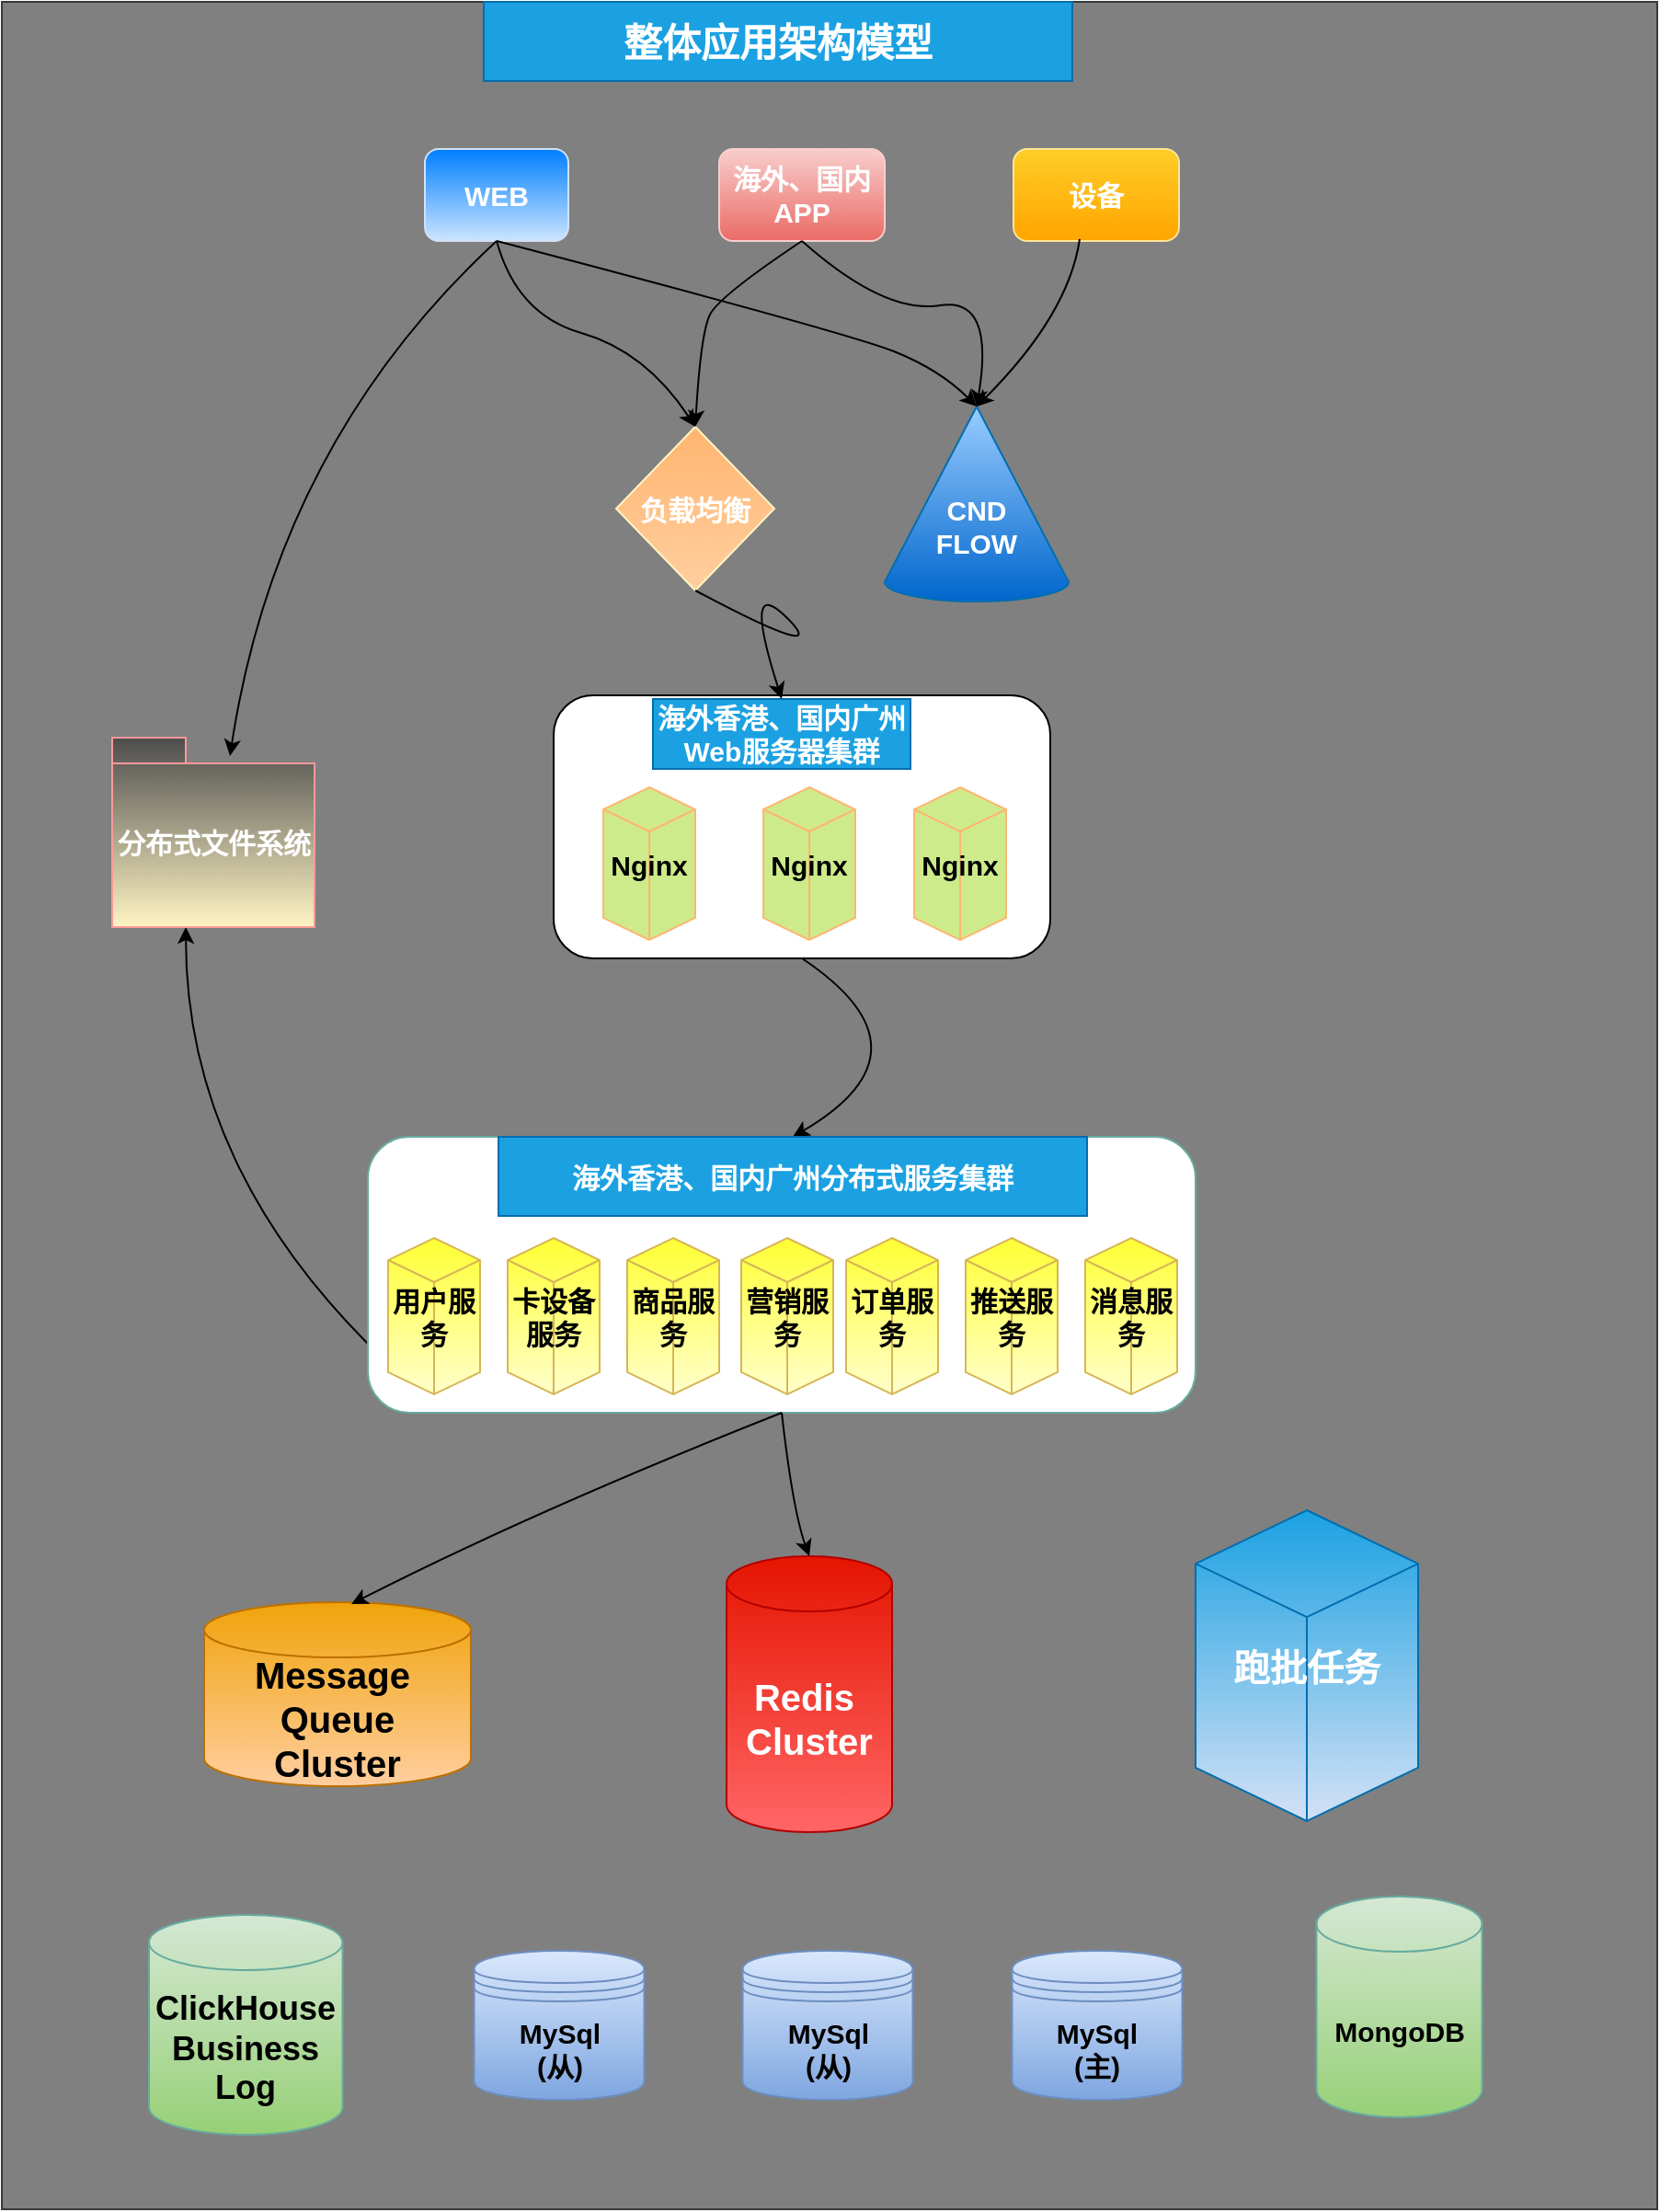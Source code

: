 <mxfile version="20.8.23" type="github">
  <diagram name="第 1 页" id="4W9wxMfJ0nzZJp1bOFUA">
    <mxGraphModel dx="1434" dy="1924" grid="1" gridSize="10" guides="1" tooltips="1" connect="1" arrows="1" fold="1" page="1" pageScale="1" pageWidth="827" pageHeight="1169" math="0" shadow="0">
      <root>
        <mxCell id="0" />
        <mxCell id="1" parent="0" />
        <mxCell id="ijTSNQqwyhnL8fiNV9Yl-1" value="" style="rounded=0;whiteSpace=wrap;html=1;fillColor=#808080;strokeColor=#36393d;" vertex="1" parent="1">
          <mxGeometry x="80" y="-80" width="900" height="1200" as="geometry" />
        </mxCell>
        <mxCell id="ijTSNQqwyhnL8fiNV9Yl-2" value="海外、国内APP" style="rounded=1;whiteSpace=wrap;html=1;fillColor=#f8cecc;gradientColor=#ea6b66;strokeColor=#F8CECC;fontStyle=1;fontSize=15;fontColor=#FFFFFF;" vertex="1" parent="1">
          <mxGeometry x="470" width="90" height="50" as="geometry" />
        </mxCell>
        <mxCell id="ijTSNQqwyhnL8fiNV9Yl-3" value="WEB" style="rounded=1;whiteSpace=wrap;html=1;fillColor=#007FFF;gradientColor=#CCE5FF;strokeColor=#D4E1F5;fontStyle=1;fontSize=15;fontColor=#FFFFFF;" vertex="1" parent="1">
          <mxGeometry x="310" width="78" height="50" as="geometry" />
        </mxCell>
        <mxCell id="ijTSNQqwyhnL8fiNV9Yl-8" value="&lt;font size=&quot;1&quot; color=&quot;#ffffff&quot;&gt;&lt;b style=&quot;font-size: 15px;&quot;&gt;负载均衡&lt;/b&gt;&lt;/font&gt;" style="rhombus;whiteSpace=wrap;html=1;fillColor=#FFB570;gradientColor=#FFCE9F;strokeColor=#FFF4C3;" vertex="1" parent="1">
          <mxGeometry x="414" y="151" width="86" height="89" as="geometry" />
        </mxCell>
        <mxCell id="ijTSNQqwyhnL8fiNV9Yl-14" value="" style="rounded=1;whiteSpace=wrap;html=1;fontColor=#FFFFFF;fillColor=#FFFFFF;" vertex="1" parent="1">
          <mxGeometry x="380" y="297" width="270" height="143" as="geometry" />
        </mxCell>
        <mxCell id="ijTSNQqwyhnL8fiNV9Yl-16" value="&lt;font style=&quot;font-size: 15px;&quot;&gt;海外香港、国内广州Web服务器集群&lt;/font&gt;" style="text;html=1;strokeColor=#006EAF;fillColor=#1ba1e2;align=center;verticalAlign=middle;whiteSpace=wrap;rounded=0;fontColor=#ffffff;fontStyle=1" vertex="1" parent="1">
          <mxGeometry x="434" y="299" width="140" height="38" as="geometry" />
        </mxCell>
        <mxCell id="ijTSNQqwyhnL8fiNV9Yl-18" value="Nginx" style="html=1;whiteSpace=wrap;shape=isoCube2;backgroundOutline=1;isoAngle=15;fontSize=15;fillColor=#cdeb8b;strokeColor=#FFB570;fontStyle=1" vertex="1" parent="1">
          <mxGeometry x="407" y="347" width="50" height="83" as="geometry" />
        </mxCell>
        <mxCell id="ijTSNQqwyhnL8fiNV9Yl-19" value="Nginx" style="html=1;whiteSpace=wrap;shape=isoCube2;backgroundOutline=1;isoAngle=15;fontSize=15;fillColor=#cdeb8b;strokeColor=#FFB570;fontStyle=1" vertex="1" parent="1">
          <mxGeometry x="576" y="347" width="50" height="83" as="geometry" />
        </mxCell>
        <mxCell id="ijTSNQqwyhnL8fiNV9Yl-25" value="" style="curved=1;endArrow=classic;html=1;rounded=0;fontSize=15;fontColor=#000000;entryX=0.5;entryY=0;entryDx=0;entryDy=0;exitX=0.5;exitY=1;exitDx=0;exitDy=0;" edge="1" parent="1" source="ijTSNQqwyhnL8fiNV9Yl-14" target="ijTSNQqwyhnL8fiNV9Yl-36">
          <mxGeometry width="50" height="50" relative="1" as="geometry">
            <mxPoint x="523" y="430" as="sourcePoint" />
            <mxPoint x="632" y="437" as="targetPoint" />
            <Array as="points">
              <mxPoint x="590" y="490" />
            </Array>
          </mxGeometry>
        </mxCell>
        <mxCell id="ijTSNQqwyhnL8fiNV9Yl-33" value="" style="curved=1;endArrow=classic;html=1;rounded=0;fontSize=15;fontColor=#000000;entryX=0.364;entryY=1;entryDx=0;entryDy=0;entryPerimeter=0;exitX=0;exitY=0.75;exitDx=0;exitDy=0;" edge="1" parent="1" source="ijTSNQqwyhnL8fiNV9Yl-35" target="ijTSNQqwyhnL8fiNV9Yl-72">
          <mxGeometry width="50" height="50" relative="1" as="geometry">
            <mxPoint x="818" y="510" as="sourcePoint" />
            <mxPoint x="150" y="450" as="targetPoint" />
            <Array as="points">
              <mxPoint x="180" y="550" />
            </Array>
          </mxGeometry>
        </mxCell>
        <mxCell id="ijTSNQqwyhnL8fiNV9Yl-35" value="" style="rounded=1;whiteSpace=wrap;html=1;strokeColor=#67AB9F;fontSize=15;fontColor=#000000;fillColor=#FFFFFF;" vertex="1" parent="1">
          <mxGeometry x="279" y="537" width="450" height="150" as="geometry" />
        </mxCell>
        <mxCell id="ijTSNQqwyhnL8fiNV9Yl-36" value="海外香港、国内广州分布式服务集群" style="text;html=1;strokeColor=#006EAF;fillColor=#1ba1e2;align=center;verticalAlign=middle;whiteSpace=wrap;rounded=0;fontSize=15;fontColor=#ffffff;fontStyle=1" vertex="1" parent="1">
          <mxGeometry x="350" y="537" width="320" height="43" as="geometry" />
        </mxCell>
        <mxCell id="ijTSNQqwyhnL8fiNV9Yl-37" value="用户服务" style="html=1;whiteSpace=wrap;shape=isoCube2;backgroundOutline=1;isoAngle=15;fontSize=15;fillColor=#FFFF33;strokeColor=#d6b656;fontStyle=1;gradientColor=#FFFFCC;" vertex="1" parent="1">
          <mxGeometry x="290" y="592" width="50" height="85" as="geometry" />
        </mxCell>
        <mxCell id="ijTSNQqwyhnL8fiNV9Yl-38" value="卡设备服务" style="html=1;whiteSpace=wrap;shape=isoCube2;backgroundOutline=1;isoAngle=15;fontSize=15;fillColor=#FFFF33;strokeColor=#d6b656;fontStyle=1;gradientColor=#FFFFCC;" vertex="1" parent="1">
          <mxGeometry x="355" y="592" width="50" height="85" as="geometry" />
        </mxCell>
        <mxCell id="ijTSNQqwyhnL8fiNV9Yl-39" value="商品服务" style="html=1;whiteSpace=wrap;shape=isoCube2;backgroundOutline=1;isoAngle=15;fontSize=15;fillColor=#FFFF33;strokeColor=#d6b656;fontStyle=1;gradientColor=#FFFFCC;" vertex="1" parent="1">
          <mxGeometry x="420" y="592" width="50" height="85" as="geometry" />
        </mxCell>
        <mxCell id="ijTSNQqwyhnL8fiNV9Yl-40" value="营销服务" style="html=1;whiteSpace=wrap;shape=isoCube2;backgroundOutline=1;isoAngle=15;fontSize=15;fillColor=#FFFF33;strokeColor=#d6b656;fontStyle=1;gradientColor=#FFFFCC;" vertex="1" parent="1">
          <mxGeometry x="482" y="592" width="50" height="85" as="geometry" />
        </mxCell>
        <mxCell id="ijTSNQqwyhnL8fiNV9Yl-41" value="订单服务" style="html=1;whiteSpace=wrap;shape=isoCube2;backgroundOutline=1;isoAngle=15;fontSize=15;fillColor=#FFFF33;strokeColor=#d6b656;fontStyle=1;gradientColor=#FFFFCC;" vertex="1" parent="1">
          <mxGeometry x="539" y="592" width="50" height="85" as="geometry" />
        </mxCell>
        <mxCell id="ijTSNQqwyhnL8fiNV9Yl-42" value="推送服务" style="html=1;whiteSpace=wrap;shape=isoCube2;backgroundOutline=1;isoAngle=15;fontSize=15;fillColor=#FFFF33;strokeColor=#d6b656;fontStyle=1;gradientColor=#FFFFCC;" vertex="1" parent="1">
          <mxGeometry x="604" y="592" width="50" height="85" as="geometry" />
        </mxCell>
        <mxCell id="ijTSNQqwyhnL8fiNV9Yl-43" value="消息服务" style="html=1;whiteSpace=wrap;shape=isoCube2;backgroundOutline=1;isoAngle=15;fontSize=15;fillColor=#FFFF33;strokeColor=#d6b656;fontStyle=1;gradientColor=#FFFFCC;" vertex="1" parent="1">
          <mxGeometry x="669" y="592" width="50" height="85" as="geometry" />
        </mxCell>
        <mxCell id="ijTSNQqwyhnL8fiNV9Yl-47" value="MySql&lt;br&gt;(从)" style="shape=datastore;whiteSpace=wrap;html=1;strokeColor=#6c8ebf;fontSize=15;fillColor=#dae8fc;gradientColor=#7ea6e0;fontStyle=1" vertex="1" parent="1">
          <mxGeometry x="336.75" y="979.5" width="92.5" height="81" as="geometry" />
        </mxCell>
        <mxCell id="ijTSNQqwyhnL8fiNV9Yl-49" value="MongoDB" style="shape=cylinder3;whiteSpace=wrap;html=1;boundedLbl=1;backgroundOutline=1;size=15;fontSize=15;fillColor=#d5e8d4;strokeColor=#67AB9F;gradientColor=#97d077;fontStyle=1" vertex="1" parent="1">
          <mxGeometry x="794.75" y="950" width="90" height="120" as="geometry" />
        </mxCell>
        <mxCell id="ijTSNQqwyhnL8fiNV9Yl-50" value="&lt;font style=&quot;font-size: 20px;&quot;&gt;跑批任务&lt;/font&gt;" style="html=1;whiteSpace=wrap;shape=isoCube2;backgroundOutline=1;isoAngle=15;fontSize=15;fillColor=#1ba1e2;strokeColor=#006EAF;fontStyle=1;fontColor=#ffffff;gradientColor=#D4E1F5;" vertex="1" parent="1">
          <mxGeometry x="729" y="740" width="121" height="169" as="geometry" />
        </mxCell>
        <mxCell id="ijTSNQqwyhnL8fiNV9Yl-53" value="&lt;font style=&quot;font-size: 18px;&quot;&gt;ClickHouse&lt;br&gt;Business Log&lt;/font&gt;" style="shape=cylinder3;whiteSpace=wrap;html=1;boundedLbl=1;backgroundOutline=1;size=15;fontSize=15;fillColor=#d5e8d4;strokeColor=#67AB9F;gradientColor=#97d077;fontStyle=1" vertex="1" parent="1">
          <mxGeometry x="160" y="960" width="105.25" height="119.5" as="geometry" />
        </mxCell>
        <mxCell id="ijTSNQqwyhnL8fiNV9Yl-55" value="&lt;font style=&quot;font-size: 15px;&quot;&gt;&lt;span style=&quot;font-size: 15px;&quot;&gt;设备&lt;/span&gt;&lt;/font&gt;" style="rounded=1;whiteSpace=wrap;html=1;fillColor=#ffcd28;gradientColor=#ffa500;strokeColor=#FFE599;fontStyle=1;fontSize=15;fontColor=#FFFFFF;" vertex="1" parent="1">
          <mxGeometry x="630" width="90" height="50" as="geometry" />
        </mxCell>
        <mxCell id="ijTSNQqwyhnL8fiNV9Yl-57" value="MySql&lt;br style=&quot;border-color: var(--border-color);&quot;&gt;(从)" style="shape=datastore;whiteSpace=wrap;html=1;strokeColor=#6c8ebf;fontSize=15;fillColor=#dae8fc;gradientColor=#7ea6e0;fontStyle=1" vertex="1" parent="1">
          <mxGeometry x="482.75" y="979.5" width="92.5" height="81" as="geometry" />
        </mxCell>
        <mxCell id="ijTSNQqwyhnL8fiNV9Yl-58" value="MySql&lt;br style=&quot;border-color: var(--border-color);&quot;&gt;(主)" style="shape=datastore;whiteSpace=wrap;html=1;strokeColor=#6c8ebf;fontSize=15;fillColor=#dae8fc;gradientColor=#7ea6e0;fontStyle=1" vertex="1" parent="1">
          <mxGeometry x="629.25" y="979.5" width="92.5" height="81" as="geometry" />
        </mxCell>
        <mxCell id="ijTSNQqwyhnL8fiNV9Yl-60" value="Nginx" style="html=1;whiteSpace=wrap;shape=isoCube2;backgroundOutline=1;isoAngle=15;fontSize=15;fillColor=#cdeb8b;strokeColor=#FFB570;fontStyle=1" vertex="1" parent="1">
          <mxGeometry x="494" y="347" width="50" height="83" as="geometry" />
        </mxCell>
        <mxCell id="ijTSNQqwyhnL8fiNV9Yl-61" value="&lt;font style=&quot;font-size: 21px;&quot;&gt;整体应用&lt;font style=&quot;font-size: 21px;&quot;&gt;架构&lt;/font&gt;模型&lt;/font&gt;" style="text;html=1;strokeColor=#006EAF;fillColor=#1ba1e2;align=center;verticalAlign=middle;whiteSpace=wrap;rounded=0;fontSize=15;fontColor=#ffffff;fontStyle=1" vertex="1" parent="1">
          <mxGeometry x="342" y="-80" width="320" height="43" as="geometry" />
        </mxCell>
        <mxCell id="ijTSNQqwyhnL8fiNV9Yl-63" value="" style="curved=1;endArrow=classic;html=1;rounded=0;fontSize=21;fontColor=#000000;entryX=0.582;entryY=0.097;entryDx=0;entryDy=0;entryPerimeter=0;exitX=0.5;exitY=1;exitDx=0;exitDy=0;" edge="1" parent="1" source="ijTSNQqwyhnL8fiNV9Yl-3" target="ijTSNQqwyhnL8fiNV9Yl-72">
          <mxGeometry width="50" height="50" relative="1" as="geometry">
            <mxPoint x="200" y="200" as="sourcePoint" />
            <mxPoint x="166.7" y="327" as="targetPoint" />
            <Array as="points">
              <mxPoint x="230" y="160" />
            </Array>
          </mxGeometry>
        </mxCell>
        <mxCell id="ijTSNQqwyhnL8fiNV9Yl-66" value="Message&amp;nbsp;&lt;br style=&quot;font-size: 20px;&quot;&gt;Queue&lt;br style=&quot;font-size: 20px;&quot;&gt;Cluster" style="shape=cylinder3;whiteSpace=wrap;html=1;boundedLbl=1;backgroundOutline=1;size=15;fontSize=20;fillColor=#f0a30a;strokeColor=#BD7000;fontStyle=1;fontColor=#000000;gradientColor=#FFCE9F;" vertex="1" parent="1">
          <mxGeometry x="190" y="790" width="145" height="100" as="geometry" />
        </mxCell>
        <mxCell id="ijTSNQqwyhnL8fiNV9Yl-67" value="&lt;font style=&quot;font-size: 20px;&quot;&gt;Redis&amp;nbsp;&lt;br&gt;Cluster&lt;/font&gt;" style="shape=cylinder3;whiteSpace=wrap;html=1;boundedLbl=1;backgroundOutline=1;size=15;fontSize=15;fillColor=#e51400;strokeColor=#B20000;fontStyle=1;fontColor=#ffffff;gradientColor=#FF6666;" vertex="1" parent="1">
          <mxGeometry x="474" y="765" width="90" height="150" as="geometry" />
        </mxCell>
        <mxCell id="ijTSNQqwyhnL8fiNV9Yl-68" value="" style="curved=1;endArrow=classic;html=1;rounded=0;fontSize=21;fontColor=#000000;entryX=0.5;entryY=0;entryDx=0;entryDy=0;exitX=0.5;exitY=1;exitDx=0;exitDy=0;" edge="1" parent="1" source="ijTSNQqwyhnL8fiNV9Yl-3" target="ijTSNQqwyhnL8fiNV9Yl-8">
          <mxGeometry width="50" height="50" relative="1" as="geometry">
            <mxPoint x="360" y="140" as="sourcePoint" />
            <mxPoint x="410" y="90" as="targetPoint" />
            <Array as="points">
              <mxPoint x="360" y="90" />
              <mxPoint x="430" y="110" />
            </Array>
          </mxGeometry>
        </mxCell>
        <mxCell id="ijTSNQqwyhnL8fiNV9Yl-70" value="" style="verticalLabelPosition=bottom;verticalAlign=top;html=1;shape=mxgraph.basic.cone2;dx=0.5;dy=0.9;strokeColor=#006EAF;fontSize=15;fillColor=#99CCFF;fontColor=#ffffff;gradientColor=#0066CC;" vertex="1" parent="1">
          <mxGeometry x="560" y="140" width="100" height="106" as="geometry" />
        </mxCell>
        <mxCell id="ijTSNQqwyhnL8fiNV9Yl-72" value="分布式文件系统" style="shape=folder;fontStyle=1;spacingTop=10;tabWidth=40;tabHeight=14;tabPosition=left;html=1;strokeColor=#FF9999;fontSize=15;fontColor=#FFFFFF;fillColor=#4D4D4D;gradientColor=#FFF4C3;" vertex="1" parent="1">
          <mxGeometry x="140" y="320" width="110" height="103" as="geometry" />
        </mxCell>
        <mxCell id="ijTSNQqwyhnL8fiNV9Yl-74" value="" style="curved=1;endArrow=classic;html=1;rounded=0;fontSize=15;fontColor=#FFFFFF;exitX=0.5;exitY=1;exitDx=0;exitDy=0;entryX=0.5;entryY=0;entryDx=0;entryDy=0;" edge="1" parent="1" source="ijTSNQqwyhnL8fiNV9Yl-8" target="ijTSNQqwyhnL8fiNV9Yl-16">
          <mxGeometry width="50" height="50" relative="1" as="geometry">
            <mxPoint x="482" y="280" as="sourcePoint" />
            <mxPoint x="532" y="230" as="targetPoint" />
            <Array as="points">
              <mxPoint x="532" y="280" />
              <mxPoint x="482" y="230" />
            </Array>
          </mxGeometry>
        </mxCell>
        <mxCell id="ijTSNQqwyhnL8fiNV9Yl-75" value="&lt;b&gt;CND FLOW&lt;/b&gt;" style="text;html=1;strokeColor=none;fillColor=none;align=center;verticalAlign=middle;whiteSpace=wrap;rounded=0;fontSize=15;fontColor=#FFFFFF;" vertex="1" parent="1">
          <mxGeometry x="580" y="190" width="60" height="30" as="geometry" />
        </mxCell>
        <mxCell id="ijTSNQqwyhnL8fiNV9Yl-76" value="" style="curved=1;endArrow=classic;html=1;rounded=0;fontSize=15;fontColor=#FFFFFF;exitX=0.5;exitY=1;exitDx=0;exitDy=0;entryX=0;entryY=0;entryDx=50;entryDy=0;entryPerimeter=0;" edge="1" parent="1" source="ijTSNQqwyhnL8fiNV9Yl-3" target="ijTSNQqwyhnL8fiNV9Yl-70">
          <mxGeometry width="50" height="50" relative="1" as="geometry">
            <mxPoint x="500" y="150" as="sourcePoint" />
            <mxPoint x="550" y="100" as="targetPoint" />
            <Array as="points">
              <mxPoint x="540" y="100" />
              <mxPoint x="590" y="120" />
            </Array>
          </mxGeometry>
        </mxCell>
        <mxCell id="ijTSNQqwyhnL8fiNV9Yl-77" value="" style="curved=1;endArrow=classic;html=1;rounded=0;fontSize=15;fontColor=#FFFFFF;exitX=0.5;exitY=1;exitDx=0;exitDy=0;entryX=0;entryY=0;entryDx=50;entryDy=0;entryPerimeter=0;" edge="1" parent="1" source="ijTSNQqwyhnL8fiNV9Yl-2" target="ijTSNQqwyhnL8fiNV9Yl-70">
          <mxGeometry width="50" height="50" relative="1" as="geometry">
            <mxPoint x="620" y="130" as="sourcePoint" />
            <mxPoint x="670" y="80" as="targetPoint" />
            <Array as="points">
              <mxPoint x="560" y="90" />
              <mxPoint x="620" y="80" />
            </Array>
          </mxGeometry>
        </mxCell>
        <mxCell id="ijTSNQqwyhnL8fiNV9Yl-79" value="" style="curved=1;endArrow=classic;html=1;rounded=0;fontSize=15;fontColor=#FFFFFF;exitX=0.4;exitY=0.98;exitDx=0;exitDy=0;exitPerimeter=0;" edge="1" parent="1" source="ijTSNQqwyhnL8fiNV9Yl-55">
          <mxGeometry width="50" height="50" relative="1" as="geometry">
            <mxPoint x="660" y="140" as="sourcePoint" />
            <mxPoint x="610" y="140" as="targetPoint" />
            <Array as="points">
              <mxPoint x="660" y="90" />
            </Array>
          </mxGeometry>
        </mxCell>
        <mxCell id="ijTSNQqwyhnL8fiNV9Yl-80" value="" style="curved=1;endArrow=classic;html=1;rounded=0;fontSize=15;fontColor=#FFFFFF;exitX=0.5;exitY=1;exitDx=0;exitDy=0;entryX=0.552;entryY=0.01;entryDx=0;entryDy=0;entryPerimeter=0;" edge="1" parent="1" source="ijTSNQqwyhnL8fiNV9Yl-35" target="ijTSNQqwyhnL8fiNV9Yl-66">
          <mxGeometry width="50" height="50" relative="1" as="geometry">
            <mxPoint x="370" y="790" as="sourcePoint" />
            <mxPoint x="420" y="740" as="targetPoint" />
            <Array as="points">
              <mxPoint x="370" y="740" />
            </Array>
          </mxGeometry>
        </mxCell>
        <mxCell id="ijTSNQqwyhnL8fiNV9Yl-81" value="" style="curved=1;endArrow=classic;html=1;rounded=0;fontSize=15;fontColor=#FFFFFF;exitX=0.5;exitY=1;exitDx=0;exitDy=0;entryX=0.5;entryY=0;entryDx=0;entryDy=0;entryPerimeter=0;" edge="1" parent="1" source="ijTSNQqwyhnL8fiNV9Yl-35" target="ijTSNQqwyhnL8fiNV9Yl-67">
          <mxGeometry width="50" height="50" relative="1" as="geometry">
            <mxPoint x="600" y="790" as="sourcePoint" />
            <mxPoint x="650" y="740" as="targetPoint" />
            <Array as="points">
              <mxPoint x="510" y="740" />
            </Array>
          </mxGeometry>
        </mxCell>
        <mxCell id="ijTSNQqwyhnL8fiNV9Yl-83" value="" style="curved=1;endArrow=classic;html=1;rounded=0;fontSize=15;fontColor=#FFFFFF;exitX=0.5;exitY=1;exitDx=0;exitDy=0;entryX=0.5;entryY=0;entryDx=0;entryDy=0;" edge="1" parent="1" source="ijTSNQqwyhnL8fiNV9Yl-2" target="ijTSNQqwyhnL8fiNV9Yl-8">
          <mxGeometry width="50" height="50" relative="1" as="geometry">
            <mxPoint x="460" y="150" as="sourcePoint" />
            <mxPoint x="510" y="100" as="targetPoint" />
            <Array as="points">
              <mxPoint x="470" y="80" />
              <mxPoint x="460" y="100" />
            </Array>
          </mxGeometry>
        </mxCell>
      </root>
    </mxGraphModel>
  </diagram>
</mxfile>
